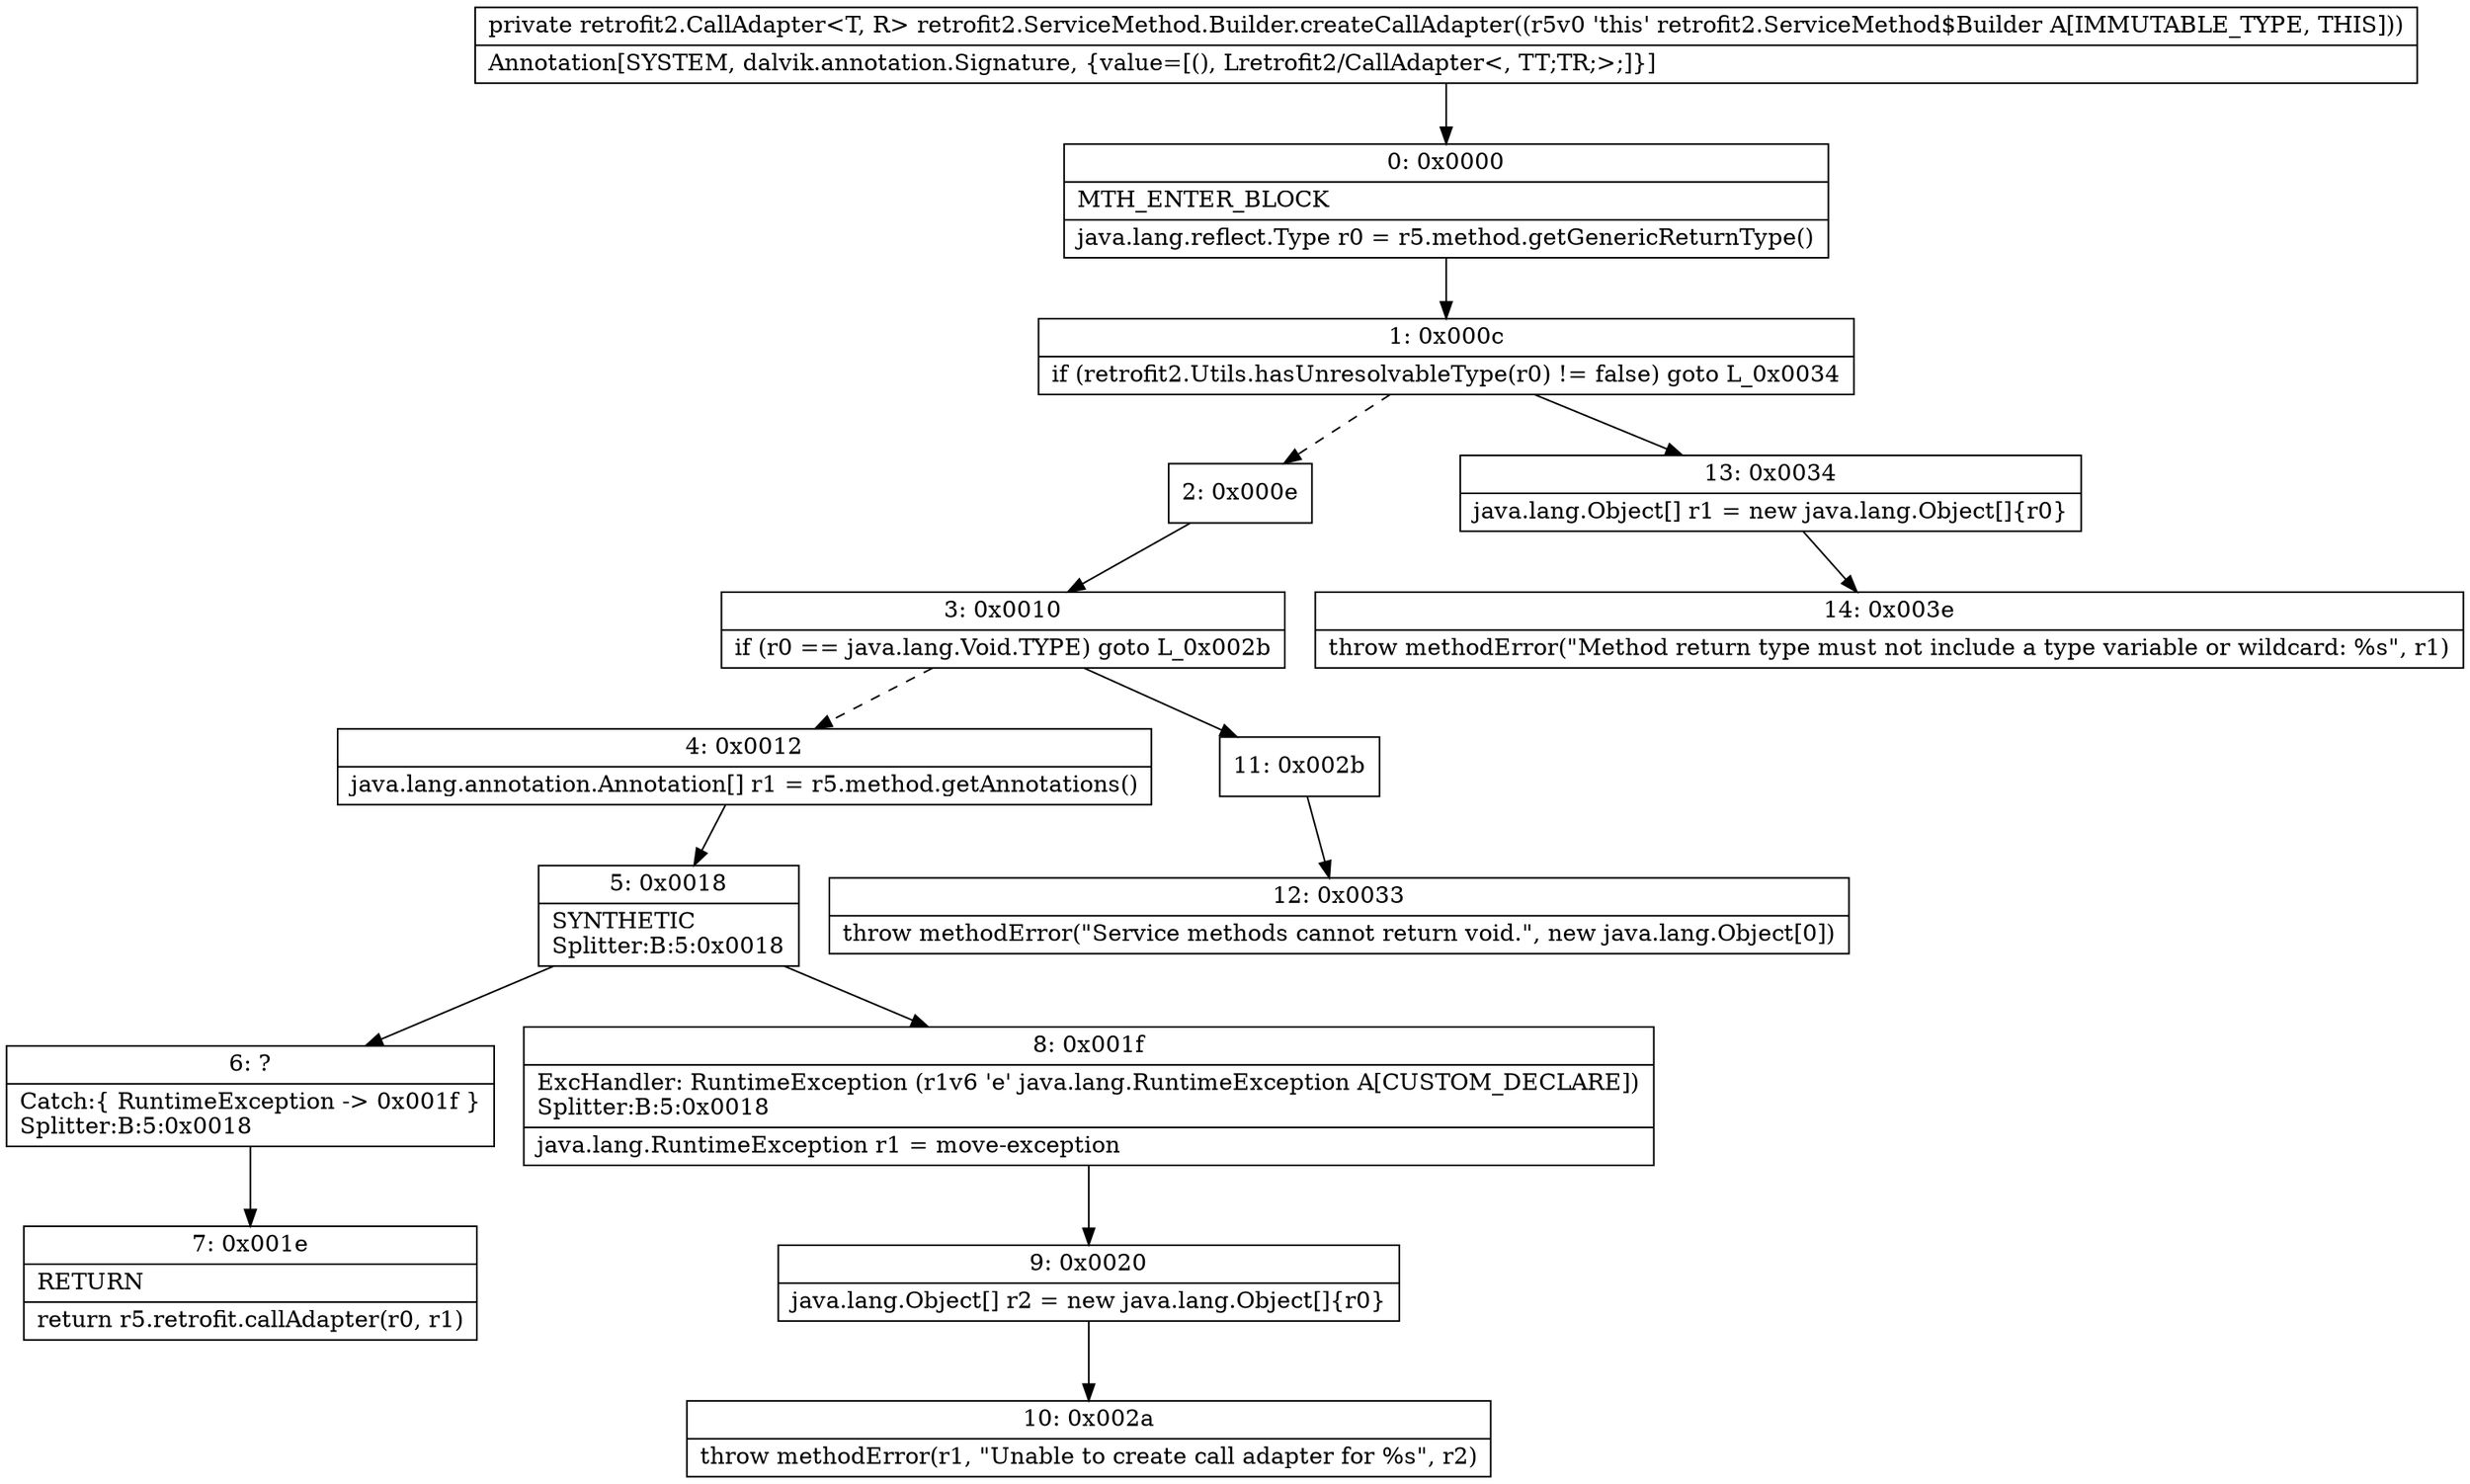 digraph "CFG forretrofit2.ServiceMethod.Builder.createCallAdapter()Lretrofit2\/CallAdapter;" {
Node_0 [shape=record,label="{0\:\ 0x0000|MTH_ENTER_BLOCK\l|java.lang.reflect.Type r0 = r5.method.getGenericReturnType()\l}"];
Node_1 [shape=record,label="{1\:\ 0x000c|if (retrofit2.Utils.hasUnresolvableType(r0) != false) goto L_0x0034\l}"];
Node_2 [shape=record,label="{2\:\ 0x000e}"];
Node_3 [shape=record,label="{3\:\ 0x0010|if (r0 == java.lang.Void.TYPE) goto L_0x002b\l}"];
Node_4 [shape=record,label="{4\:\ 0x0012|java.lang.annotation.Annotation[] r1 = r5.method.getAnnotations()\l}"];
Node_5 [shape=record,label="{5\:\ 0x0018|SYNTHETIC\lSplitter:B:5:0x0018\l}"];
Node_6 [shape=record,label="{6\:\ ?|Catch:\{ RuntimeException \-\> 0x001f \}\lSplitter:B:5:0x0018\l}"];
Node_7 [shape=record,label="{7\:\ 0x001e|RETURN\l|return r5.retrofit.callAdapter(r0, r1)\l}"];
Node_8 [shape=record,label="{8\:\ 0x001f|ExcHandler: RuntimeException (r1v6 'e' java.lang.RuntimeException A[CUSTOM_DECLARE])\lSplitter:B:5:0x0018\l|java.lang.RuntimeException r1 = move\-exception\l}"];
Node_9 [shape=record,label="{9\:\ 0x0020|java.lang.Object[] r2 = new java.lang.Object[]\{r0\}\l}"];
Node_10 [shape=record,label="{10\:\ 0x002a|throw methodError(r1, \"Unable to create call adapter for %s\", r2)\l}"];
Node_11 [shape=record,label="{11\:\ 0x002b}"];
Node_12 [shape=record,label="{12\:\ 0x0033|throw methodError(\"Service methods cannot return void.\", new java.lang.Object[0])\l}"];
Node_13 [shape=record,label="{13\:\ 0x0034|java.lang.Object[] r1 = new java.lang.Object[]\{r0\}\l}"];
Node_14 [shape=record,label="{14\:\ 0x003e|throw methodError(\"Method return type must not include a type variable or wildcard: %s\", r1)\l}"];
MethodNode[shape=record,label="{private retrofit2.CallAdapter\<T, R\> retrofit2.ServiceMethod.Builder.createCallAdapter((r5v0 'this' retrofit2.ServiceMethod$Builder A[IMMUTABLE_TYPE, THIS]))  | Annotation[SYSTEM, dalvik.annotation.Signature, \{value=[(), Lretrofit2\/CallAdapter\<, TT;TR;\>;]\}]\l}"];
MethodNode -> Node_0;
Node_0 -> Node_1;
Node_1 -> Node_2[style=dashed];
Node_1 -> Node_13;
Node_2 -> Node_3;
Node_3 -> Node_4[style=dashed];
Node_3 -> Node_11;
Node_4 -> Node_5;
Node_5 -> Node_6;
Node_5 -> Node_8;
Node_6 -> Node_7;
Node_8 -> Node_9;
Node_9 -> Node_10;
Node_11 -> Node_12;
Node_13 -> Node_14;
}

